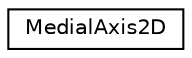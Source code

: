 digraph "Graphical Class Hierarchy"
{
 // LATEX_PDF_SIZE
  edge [fontname="Helvetica",fontsize="10",labelfontname="Helvetica",labelfontsize="10"];
  node [fontname="Helvetica",fontsize="10",shape=record];
  rankdir="LR";
  Node0 [label="MedialAxis2D",height=0.2,width=0.4,color="black", fillcolor="white", style="filled",URL="$classMedialAxis2D.html",tooltip="2D Medial Axis construction using Segment Delaunay Graph"];
}
